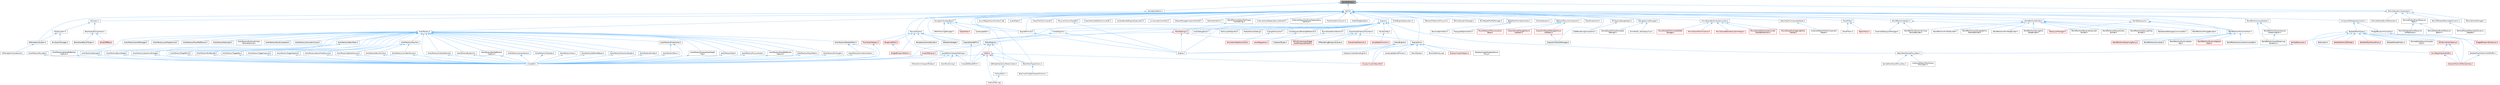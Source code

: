 digraph "WorldPSCPool.h"
{
 // INTERACTIVE_SVG=YES
 // LATEX_PDF_SIZE
  bgcolor="transparent";
  edge [fontname=Helvetica,fontsize=10,labelfontname=Helvetica,labelfontsize=10];
  node [fontname=Helvetica,fontsize=10,shape=box,height=0.2,width=0.4];
  Node1 [id="Node000001",label="WorldPSCPool.h",height=0.2,width=0.4,color="gray40", fillcolor="grey60", style="filled", fontcolor="black",tooltip=" "];
  Node1 -> Node2 [id="edge1_Node000001_Node000002",dir="back",color="steelblue1",style="solid",tooltip=" "];
  Node2 [id="Node000002",label="GameplayStatics.h",height=0.2,width=0.4,color="grey40", fillcolor="white", style="filled",URL="$d9/dc8/GameplayStatics_8h.html",tooltip=" "];
  Node2 -> Node3 [id="edge2_Node000002_Node000003",dir="back",color="steelblue1",style="solid",tooltip=" "];
  Node3 [id="Node000003",label="EngineMinimal.h",height=0.2,width=0.4,color="grey40", fillcolor="white", style="filled",URL="$d0/d2c/EngineMinimal_8h.html",tooltip=" "];
  Node3 -> Node4 [id="edge3_Node000003_Node000004",dir="back",color="steelblue1",style="solid",tooltip=" "];
  Node4 [id="Node000004",label="Engine.h",height=0.2,width=0.4,color="grey40", fillcolor="white", style="filled",URL="$d1/d34/Public_2Engine_8h.html",tooltip=" "];
  Node1 -> Node5 [id="edge4_Node000001_Node000005",dir="back",color="steelblue1",style="solid",tooltip=" "];
  Node5 [id="Node000005",label="ParticleSystemComponent.h",height=0.2,width=0.4,color="grey40", fillcolor="white", style="filled",URL="$d4/d17/ParticleSystemComponent_8h.html",tooltip=" "];
  Node5 -> Node3 [id="edge5_Node000005_Node000003",dir="back",color="steelblue1",style="solid",tooltip=" "];
  Node5 -> Node6 [id="edge6_Node000005_Node000006",dir="back",color="steelblue1",style="solid",tooltip=" "];
  Node6 [id="Node000006",label="ParticleEventManager.h",height=0.2,width=0.4,color="grey40", fillcolor="white", style="filled",URL="$dc/df9/ParticleEventManager_8h.html",tooltip=" "];
  Node5 -> Node7 [id="edge7_Node000005_Node000007",dir="back",color="steelblue1",style="solid",tooltip=" "];
  Node7 [id="Node000007",label="ParticleModuleEventGenerator.h",height=0.2,width=0.4,color="grey40", fillcolor="white", style="filled",URL="$dd/df1/ParticleModuleEventGenerator_8h.html",tooltip=" "];
  Node5 -> Node8 [id="edge8_Node000005_Node000008",dir="back",color="steelblue1",style="solid",tooltip=" "];
  Node8 [id="Node000008",label="ParticleModuleEventReceiver\lBase.h",height=0.2,width=0.4,color="grey40", fillcolor="white", style="filled",URL="$d2/d65/ParticleModuleEventReceiverBase_8h.html",tooltip=" "];
  Node8 -> Node9 [id="edge9_Node000008_Node000009",dir="back",color="steelblue1",style="solid",tooltip=" "];
  Node9 [id="Node000009",label="ParticleModuleEventReceiver\lKillParticles.h",height=0.2,width=0.4,color="grey40", fillcolor="white", style="filled",URL="$df/d67/ParticleModuleEventReceiverKillParticles_8h.html",tooltip=" "];
  Node8 -> Node10 [id="edge10_Node000008_Node000010",dir="back",color="steelblue1",style="solid",tooltip=" "];
  Node10 [id="Node000010",label="ParticleModuleEventReceiver\lSpawn.h",height=0.2,width=0.4,color="grey40", fillcolor="white", style="filled",URL="$df/da0/ParticleModuleEventReceiverSpawn_8h.html",tooltip=" "];
  Node5 -> Node11 [id="edge11_Node000005_Node000011",dir="back",color="steelblue1",style="solid",tooltip=" "];
  Node11 [id="Node000011",label="ParticleModuleParameterDynamic.h",height=0.2,width=0.4,color="grey40", fillcolor="white", style="filled",URL="$d3/d04/ParticleModuleParameterDynamic_8h.html",tooltip=" "];
  Node11 -> Node12 [id="edge12_Node000011_Node000012",dir="back",color="steelblue1",style="solid",tooltip=" "];
  Node12 [id="Node000012",label="ParticleModuleParameterDynamic\l_Seeded.h",height=0.2,width=0.4,color="grey40", fillcolor="white", style="filled",URL="$de/d89/ParticleModuleParameterDynamic__Seeded_8h.html",tooltip=" "];
  Node1 -> Node13 [id="edge13_Node000001_Node000013",dir="back",color="steelblue1",style="solid",tooltip=" "];
  Node13 [id="Node000013",label="World.h",height=0.2,width=0.4,color="grey40", fillcolor="white", style="filled",URL="$dd/d5b/World_8h.html",tooltip=" "];
  Node13 -> Node14 [id="edge14_Node000013_Node000014",dir="back",color="steelblue1",style="solid",tooltip=" "];
  Node14 [id="Node000014",label="AIPerceptionSystem.h",height=0.2,width=0.4,color="grey40", fillcolor="white", style="filled",URL="$d0/d08/AIPerceptionSystem_8h.html",tooltip=" "];
  Node14 -> Node15 [id="edge15_Node000014_Node000015",dir="back",color="steelblue1",style="solid",tooltip=" "];
  Node15 [id="Node000015",label="AIPerceptionComponent.h",height=0.2,width=0.4,color="grey40", fillcolor="white", style="filled",URL="$d6/d0a/AIPerceptionComponent_8h.html",tooltip=" "];
  Node13 -> Node16 [id="edge16_Node000013_Node000016",dir="back",color="steelblue1",style="solid",tooltip=" "];
  Node16 [id="Node000016",label="AISystem.h",height=0.2,width=0.4,color="grey40", fillcolor="white", style="filled",URL="$d0/d71/AISystem_8h.html",tooltip=" "];
  Node16 -> Node17 [id="edge17_Node000016_Node000017",dir="back",color="steelblue1",style="solid",tooltip=" "];
  Node17 [id="Node000017",label="AISubsystem.h",height=0.2,width=0.4,color="grey40", fillcolor="white", style="filled",URL="$d0/d50/AISubsystem_8h.html",tooltip=" "];
  Node17 -> Node14 [id="edge18_Node000017_Node000014",dir="back",color="steelblue1",style="solid",tooltip=" "];
  Node17 -> Node18 [id="edge19_Node000017_Node000018",dir="back",color="steelblue1",style="solid",tooltip=" "];
  Node18 [id="Node000018",label="EnvQueryManager.h",height=0.2,width=0.4,color="grey40", fillcolor="white", style="filled",URL="$d1/db4/EnvQueryManager_8h.html",tooltip=" "];
  Node16 -> Node19 [id="edge20_Node000016_Node000019",dir="back",color="steelblue1",style="solid",tooltip=" "];
  Node19 [id="Node000019",label="BlackboardComponent.h",height=0.2,width=0.4,color="grey40", fillcolor="white", style="filled",URL="$d9/d2d/BlackboardComponent_8h.html",tooltip=" "];
  Node19 -> Node20 [id="edge21_Node000019_Node000020",dir="back",color="steelblue1",style="solid",tooltip=" "];
  Node20 [id="Node000020",label="BlackboardKeyAllTypes.h",height=0.2,width=0.4,color="grey40", fillcolor="white", style="filled",URL="$d5/d34/BlackboardKeyAllTypes_8h.html",tooltip=" "];
  Node19 -> Node21 [id="edge22_Node000019_Node000021",dir="back",color="steelblue1",style="solid",tooltip=" "];
  Node21 [id="Node000021",label="ValueOrBBKey.h",height=0.2,width=0.4,color="red", fillcolor="#FFF0F0", style="filled",URL="$d4/d32/ValueOrBBKey_8h.html",tooltip=" "];
  Node13 -> Node45 [id="edge23_Node000013_Node000045",dir="back",color="steelblue1",style="solid",tooltip=" "];
  Node45 [id="Node000045",label="ActorFactory.h",height=0.2,width=0.4,color="grey40", fillcolor="white", style="filled",URL="$d7/dae/ActorFactory_8h.html",tooltip=" "];
  Node45 -> Node46 [id="edge24_Node000045_Node000046",dir="back",color="steelblue1",style="solid",tooltip=" "];
  Node46 [id="Node000046",label="ActorFactoryAmbientSound.h",height=0.2,width=0.4,color="grey40", fillcolor="white", style="filled",URL="$dc/d73/ActorFactoryAmbientSound_8h.html",tooltip=" "];
  Node46 -> Node47 [id="edge25_Node000046_Node000047",dir="back",color="steelblue1",style="solid",tooltip=" "];
  Node47 [id="Node000047",label="UnrealEd.h",height=0.2,width=0.4,color="grey40", fillcolor="white", style="filled",URL="$d2/d5f/UnrealEd_8h.html",tooltip=" "];
  Node45 -> Node48 [id="edge26_Node000045_Node000048",dir="back",color="steelblue1",style="solid",tooltip=" "];
  Node48 [id="Node000048",label="ActorFactoryBlueprint.h",height=0.2,width=0.4,color="grey40", fillcolor="white", style="filled",URL="$d8/df5/ActorFactoryBlueprint_8h.html",tooltip=" "];
  Node48 -> Node47 [id="edge27_Node000048_Node000047",dir="back",color="steelblue1",style="solid",tooltip=" "];
  Node45 -> Node49 [id="edge28_Node000045_Node000049",dir="back",color="steelblue1",style="solid",tooltip=" "];
  Node49 [id="Node000049",label="ActorFactoryBoxReflection\lCapture.h",height=0.2,width=0.4,color="grey40", fillcolor="white", style="filled",URL="$dd/d97/ActorFactoryBoxReflectionCapture_8h.html",tooltip=" "];
  Node49 -> Node47 [id="edge29_Node000049_Node000047",dir="back",color="steelblue1",style="solid",tooltip=" "];
  Node45 -> Node50 [id="edge30_Node000045_Node000050",dir="back",color="steelblue1",style="solid",tooltip=" "];
  Node50 [id="Node000050",label="ActorFactoryCacheManager.h",height=0.2,width=0.4,color="grey40", fillcolor="white", style="filled",URL="$da/d58/ActorFactoryCacheManager_8h.html",tooltip=" "];
  Node45 -> Node51 [id="edge31_Node000045_Node000051",dir="back",color="steelblue1",style="solid",tooltip=" "];
  Node51 [id="Node000051",label="ActorFactoryCameraActor.h",height=0.2,width=0.4,color="grey40", fillcolor="white", style="filled",URL="$df/db7/ActorFactoryCameraActor_8h.html",tooltip=" "];
  Node51 -> Node47 [id="edge32_Node000051_Node000047",dir="back",color="steelblue1",style="solid",tooltip=" "];
  Node45 -> Node52 [id="edge33_Node000045_Node000052",dir="back",color="steelblue1",style="solid",tooltip=" "];
  Node52 [id="Node000052",label="ActorFactoryCharacter.h",height=0.2,width=0.4,color="grey40", fillcolor="white", style="filled",URL="$d9/db9/ActorFactoryCharacter_8h.html",tooltip=" "];
  Node52 -> Node47 [id="edge34_Node000052_Node000047",dir="back",color="steelblue1",style="solid",tooltip=" "];
  Node45 -> Node53 [id="edge35_Node000045_Node000053",dir="back",color="steelblue1",style="solid",tooltip=" "];
  Node53 [id="Node000053",label="ActorFactoryClass.h",height=0.2,width=0.4,color="grey40", fillcolor="white", style="filled",URL="$d8/df5/ActorFactoryClass_8h.html",tooltip=" "];
  Node53 -> Node47 [id="edge36_Node000053_Node000047",dir="back",color="steelblue1",style="solid",tooltip=" "];
  Node45 -> Node54 [id="edge37_Node000045_Node000054",dir="back",color="steelblue1",style="solid",tooltip=" "];
  Node54 [id="Node000054",label="ActorFactoryDeferredDecal.h",height=0.2,width=0.4,color="grey40", fillcolor="white", style="filled",URL="$d3/db3/ActorFactoryDeferredDecal_8h.html",tooltip=" "];
  Node54 -> Node47 [id="edge38_Node000054_Node000047",dir="back",color="steelblue1",style="solid",tooltip=" "];
  Node45 -> Node55 [id="edge39_Node000045_Node000055",dir="back",color="steelblue1",style="solid",tooltip=" "];
  Node55 [id="Node000055",label="ActorFactoryDirectionalLight.h",height=0.2,width=0.4,color="grey40", fillcolor="white", style="filled",URL="$d3/d54/ActorFactoryDirectionalLight_8h.html",tooltip=" "];
  Node55 -> Node47 [id="edge40_Node000055_Node000047",dir="back",color="steelblue1",style="solid",tooltip=" "];
  Node45 -> Node56 [id="edge41_Node000045_Node000056",dir="back",color="steelblue1",style="solid",tooltip=" "];
  Node56 [id="Node000056",label="ActorFactoryEmitter.h",height=0.2,width=0.4,color="grey40", fillcolor="white", style="filled",URL="$df/d95/ActorFactoryEmitter_8h.html",tooltip=" "];
  Node56 -> Node47 [id="edge42_Node000056_Node000047",dir="back",color="steelblue1",style="solid",tooltip=" "];
  Node45 -> Node57 [id="edge43_Node000045_Node000057",dir="back",color="steelblue1",style="solid",tooltip=" "];
  Node57 [id="Node000057",label="ActorFactoryEmptyActor.h",height=0.2,width=0.4,color="grey40", fillcolor="white", style="filled",URL="$df/d92/ActorFactoryEmptyActor_8h.html",tooltip=" "];
  Node57 -> Node58 [id="edge44_Node000057_Node000058",dir="back",color="steelblue1",style="solid",tooltip=" "];
  Node58 [id="Node000058",label="ActorFactoryPawn.h",height=0.2,width=0.4,color="grey40", fillcolor="white", style="filled",URL="$d5/d05/ActorFactoryPawn_8h.html",tooltip=" "];
  Node58 -> Node47 [id="edge45_Node000058_Node000047",dir="back",color="steelblue1",style="solid",tooltip=" "];
  Node57 -> Node47 [id="edge46_Node000057_Node000047",dir="back",color="steelblue1",style="solid",tooltip=" "];
  Node45 -> Node59 [id="edge47_Node000045_Node000059",dir="back",color="steelblue1",style="solid",tooltip=" "];
  Node59 [id="Node000059",label="ActorFactoryExponentialHeight\lFog.h",height=0.2,width=0.4,color="grey40", fillcolor="white", style="filled",URL="$de/d15/ActorFactoryExponentialHeightFog_8h.html",tooltip=" "];
  Node59 -> Node47 [id="edge48_Node000059_Node000047",dir="back",color="steelblue1",style="solid",tooltip=" "];
  Node45 -> Node60 [id="edge49_Node000045_Node000060",dir="back",color="steelblue1",style="solid",tooltip=" "];
  Node60 [id="Node000060",label="ActorFactoryLocalFogVolume.h",height=0.2,width=0.4,color="grey40", fillcolor="white", style="filled",URL="$dc/db2/ActorFactoryLocalFogVolume_8h.html",tooltip=" "];
  Node45 -> Node61 [id="edge50_Node000045_Node000061",dir="back",color="steelblue1",style="solid",tooltip=" "];
  Node61 [id="Node000061",label="ActorFactoryNote.h",height=0.2,width=0.4,color="grey40", fillcolor="white", style="filled",URL="$da/d8c/ActorFactoryNote_8h.html",tooltip=" "];
  Node61 -> Node47 [id="edge51_Node000061_Node000047",dir="back",color="steelblue1",style="solid",tooltip=" "];
  Node45 -> Node62 [id="edge52_Node000045_Node000062",dir="back",color="steelblue1",style="solid",tooltip=" "];
  Node62 [id="Node000062",label="ActorFactoryPhysicsAsset.h",height=0.2,width=0.4,color="grey40", fillcolor="white", style="filled",URL="$d0/d58/ActorFactoryPhysicsAsset_8h.html",tooltip=" "];
  Node62 -> Node47 [id="edge53_Node000062_Node000047",dir="back",color="steelblue1",style="solid",tooltip=" "];
  Node45 -> Node63 [id="edge54_Node000045_Node000063",dir="back",color="steelblue1",style="solid",tooltip=" "];
  Node63 [id="Node000063",label="ActorFactoryPlanarReflection.h",height=0.2,width=0.4,color="grey40", fillcolor="white", style="filled",URL="$d0/d1d/ActorFactoryPlanarReflection_8h.html",tooltip=" "];
  Node45 -> Node64 [id="edge55_Node000045_Node000064",dir="back",color="steelblue1",style="solid",tooltip=" "];
  Node64 [id="Node000064",label="ActorFactoryPlaneReflection\lCapture.h",height=0.2,width=0.4,color="grey40", fillcolor="white", style="filled",URL="$d8/dfd/ActorFactoryPlaneReflectionCapture_8h.html",tooltip=" "];
  Node64 -> Node47 [id="edge56_Node000064_Node000047",dir="back",color="steelblue1",style="solid",tooltip=" "];
  Node45 -> Node65 [id="edge57_Node000045_Node000065",dir="back",color="steelblue1",style="solid",tooltip=" "];
  Node65 [id="Node000065",label="ActorFactoryPlayerStart.h",height=0.2,width=0.4,color="grey40", fillcolor="white", style="filled",URL="$d8/d7e/ActorFactoryPlayerStart_8h.html",tooltip=" "];
  Node65 -> Node47 [id="edge58_Node000065_Node000047",dir="back",color="steelblue1",style="solid",tooltip=" "];
  Node45 -> Node66 [id="edge59_Node000045_Node000066",dir="back",color="steelblue1",style="solid",tooltip=" "];
  Node66 [id="Node000066",label="ActorFactoryPointLight.h",height=0.2,width=0.4,color="grey40", fillcolor="white", style="filled",URL="$d5/d37/ActorFactoryPointLight_8h.html",tooltip=" "];
  Node66 -> Node47 [id="edge60_Node000066_Node000047",dir="back",color="steelblue1",style="solid",tooltip=" "];
  Node45 -> Node67 [id="edge61_Node000045_Node000067",dir="back",color="steelblue1",style="solid",tooltip=" "];
  Node67 [id="Node000067",label="ActorFactoryRectLight.h",height=0.2,width=0.4,color="grey40", fillcolor="white", style="filled",URL="$d1/d97/ActorFactoryRectLight_8h.html",tooltip=" "];
  Node45 -> Node68 [id="edge62_Node000045_Node000068",dir="back",color="steelblue1",style="solid",tooltip=" "];
  Node68 [id="Node000068",label="ActorFactoryRuntimeVirtual\lTextureVolume.h",height=0.2,width=0.4,color="grey40", fillcolor="white", style="filled",URL="$d6/dd7/ActorFactoryRuntimeVirtualTextureVolume_8h.html",tooltip=" "];
  Node45 -> Node69 [id="edge63_Node000045_Node000069",dir="back",color="steelblue1",style="solid",tooltip=" "];
  Node69 [id="Node000069",label="ActorFactorySkeletalMesh.h",height=0.2,width=0.4,color="grey40", fillcolor="white", style="filled",URL="$d7/dbb/ActorFactorySkeletalMesh_8h.html",tooltip=" "];
  Node69 -> Node70 [id="edge64_Node000069_Node000070",dir="back",color="steelblue1",style="solid",tooltip=" "];
  Node70 [id="Node000070",label="ActorFactoryAnimationAsset.h",height=0.2,width=0.4,color="grey40", fillcolor="white", style="filled",URL="$db/d5e/ActorFactoryAnimationAsset_8h.html",tooltip=" "];
  Node70 -> Node47 [id="edge65_Node000070_Node000047",dir="back",color="steelblue1",style="solid",tooltip=" "];
  Node69 -> Node47 [id="edge66_Node000069_Node000047",dir="back",color="steelblue1",style="solid",tooltip=" "];
  Node45 -> Node71 [id="edge67_Node000045_Node000071",dir="back",color="steelblue1",style="solid",tooltip=" "];
  Node71 [id="Node000071",label="ActorFactorySkyAtmosphere.h",height=0.2,width=0.4,color="grey40", fillcolor="white", style="filled",URL="$d2/d7c/ActorFactorySkyAtmosphere_8h.html",tooltip=" "];
  Node45 -> Node72 [id="edge68_Node000045_Node000072",dir="back",color="steelblue1",style="solid",tooltip=" "];
  Node72 [id="Node000072",label="ActorFactorySkyLight.h",height=0.2,width=0.4,color="grey40", fillcolor="white", style="filled",URL="$d2/d21/ActorFactorySkyLight_8h.html",tooltip=" "];
  Node72 -> Node47 [id="edge69_Node000072_Node000047",dir="back",color="steelblue1",style="solid",tooltip=" "];
  Node45 -> Node73 [id="edge70_Node000045_Node000073",dir="back",color="steelblue1",style="solid",tooltip=" "];
  Node73 [id="Node000073",label="ActorFactorySphereReflection\lCapture.h",height=0.2,width=0.4,color="grey40", fillcolor="white", style="filled",URL="$de/db8/ActorFactorySphereReflectionCapture_8h.html",tooltip=" "];
  Node73 -> Node47 [id="edge71_Node000073_Node000047",dir="back",color="steelblue1",style="solid",tooltip=" "];
  Node45 -> Node74 [id="edge72_Node000045_Node000074",dir="back",color="steelblue1",style="solid",tooltip=" "];
  Node74 [id="Node000074",label="ActorFactorySpotLight.h",height=0.2,width=0.4,color="grey40", fillcolor="white", style="filled",URL="$d6/d7f/ActorFactorySpotLight_8h.html",tooltip=" "];
  Node74 -> Node47 [id="edge73_Node000074_Node000047",dir="back",color="steelblue1",style="solid",tooltip=" "];
  Node45 -> Node75 [id="edge74_Node000045_Node000075",dir="back",color="steelblue1",style="solid",tooltip=" "];
  Node75 [id="Node000075",label="ActorFactoryStaticMesh.h",height=0.2,width=0.4,color="grey40", fillcolor="white", style="filled",URL="$d2/dd1/ActorFactoryStaticMesh_8h.html",tooltip=" "];
  Node75 -> Node76 [id="edge75_Node000075_Node000076",dir="back",color="steelblue1",style="solid",tooltip=" "];
  Node76 [id="Node000076",label="ActorFactoryBasicShape.h",height=0.2,width=0.4,color="grey40", fillcolor="white", style="filled",URL="$d4/d0b/ActorFactoryBasicShape_8h.html",tooltip=" "];
  Node76 -> Node47 [id="edge76_Node000076_Node000047",dir="back",color="steelblue1",style="solid",tooltip=" "];
  Node75 -> Node77 [id="edge77_Node000075_Node000077",dir="back",color="steelblue1",style="solid",tooltip=" "];
  Node77 [id="Node000077",label="ActorFactoryInteractiveFoliage.h",height=0.2,width=0.4,color="grey40", fillcolor="white", style="filled",URL="$db/df4/ActorFactoryInteractiveFoliage_8h.html",tooltip=" "];
  Node77 -> Node47 [id="edge78_Node000077_Node000047",dir="back",color="steelblue1",style="solid",tooltip=" "];
  Node75 -> Node47 [id="edge79_Node000075_Node000047",dir="back",color="steelblue1",style="solid",tooltip=" "];
  Node45 -> Node78 [id="edge80_Node000045_Node000078",dir="back",color="steelblue1",style="solid",tooltip=" "];
  Node78 [id="Node000078",label="ActorFactoryTargetPoint.h",height=0.2,width=0.4,color="grey40", fillcolor="white", style="filled",URL="$db/d69/ActorFactoryTargetPoint_8h.html",tooltip=" "];
  Node78 -> Node47 [id="edge81_Node000078_Node000047",dir="back",color="steelblue1",style="solid",tooltip=" "];
  Node45 -> Node79 [id="edge82_Node000045_Node000079",dir="back",color="steelblue1",style="solid",tooltip=" "];
  Node79 [id="Node000079",label="ActorFactoryTextRender.h",height=0.2,width=0.4,color="grey40", fillcolor="white", style="filled",URL="$d8/d4c/ActorFactoryTextRender_8h.html",tooltip=" "];
  Node79 -> Node47 [id="edge83_Node000079_Node000047",dir="back",color="steelblue1",style="solid",tooltip=" "];
  Node45 -> Node80 [id="edge84_Node000045_Node000080",dir="back",color="steelblue1",style="solid",tooltip=" "];
  Node80 [id="Node000080",label="ActorFactoryTriggerBox.h",height=0.2,width=0.4,color="grey40", fillcolor="white", style="filled",URL="$d9/dbe/ActorFactoryTriggerBox_8h.html",tooltip=" "];
  Node80 -> Node47 [id="edge85_Node000080_Node000047",dir="back",color="steelblue1",style="solid",tooltip=" "];
  Node45 -> Node81 [id="edge86_Node000045_Node000081",dir="back",color="steelblue1",style="solid",tooltip=" "];
  Node81 [id="Node000081",label="ActorFactoryTriggerCapsule.h",height=0.2,width=0.4,color="grey40", fillcolor="white", style="filled",URL="$dd/d0f/ActorFactoryTriggerCapsule_8h.html",tooltip=" "];
  Node81 -> Node47 [id="edge87_Node000081_Node000047",dir="back",color="steelblue1",style="solid",tooltip=" "];
  Node45 -> Node82 [id="edge88_Node000045_Node000082",dir="back",color="steelblue1",style="solid",tooltip=" "];
  Node82 [id="Node000082",label="ActorFactoryTriggerSphere.h",height=0.2,width=0.4,color="grey40", fillcolor="white", style="filled",URL="$d9/dbe/ActorFactoryTriggerSphere_8h.html",tooltip=" "];
  Node82 -> Node47 [id="edge89_Node000082_Node000047",dir="back",color="steelblue1",style="solid",tooltip=" "];
  Node45 -> Node83 [id="edge90_Node000045_Node000083",dir="back",color="steelblue1",style="solid",tooltip=" "];
  Node83 [id="Node000083",label="ActorFactoryVectorFieldVolume.h",height=0.2,width=0.4,color="grey40", fillcolor="white", style="filled",URL="$d9/d89/ActorFactoryVectorFieldVolume_8h.html",tooltip=" "];
  Node83 -> Node47 [id="edge91_Node000083_Node000047",dir="back",color="steelblue1",style="solid",tooltip=" "];
  Node45 -> Node84 [id="edge92_Node000045_Node000084",dir="back",color="steelblue1",style="solid",tooltip=" "];
  Node84 [id="Node000084",label="ActorFactoryVolume.h",height=0.2,width=0.4,color="grey40", fillcolor="white", style="filled",URL="$df/d08/ActorFactoryVolume_8h.html",tooltip=" "];
  Node84 -> Node85 [id="edge93_Node000084_Node000085",dir="back",color="steelblue1",style="solid",tooltip=" "];
  Node85 [id="Node000085",label="ActorFactoryBoxVolume.h",height=0.2,width=0.4,color="grey40", fillcolor="white", style="filled",URL="$d3/db0/ActorFactoryBoxVolume_8h.html",tooltip=" "];
  Node85 -> Node47 [id="edge94_Node000085_Node000047",dir="back",color="steelblue1",style="solid",tooltip=" "];
  Node84 -> Node86 [id="edge95_Node000084_Node000086",dir="back",color="steelblue1",style="solid",tooltip=" "];
  Node86 [id="Node000086",label="ActorFactoryCylinderVolume.h",height=0.2,width=0.4,color="grey40", fillcolor="white", style="filled",URL="$d9/da5/ActorFactoryCylinderVolume_8h.html",tooltip=" "];
  Node86 -> Node47 [id="edge96_Node000086_Node000047",dir="back",color="steelblue1",style="solid",tooltip=" "];
  Node84 -> Node87 [id="edge97_Node000084_Node000087",dir="back",color="steelblue1",style="solid",tooltip=" "];
  Node87 [id="Node000087",label="ActorFactorySphereVolume.h",height=0.2,width=0.4,color="grey40", fillcolor="white", style="filled",URL="$d3/d12/ActorFactorySphereVolume_8h.html",tooltip=" "];
  Node87 -> Node47 [id="edge98_Node000087_Node000047",dir="back",color="steelblue1",style="solid",tooltip=" "];
  Node45 -> Node88 [id="edge99_Node000045_Node000088",dir="back",color="steelblue1",style="solid",tooltip=" "];
  Node88 [id="Node000088",label="ActorFactoryVolumetricCloud.h",height=0.2,width=0.4,color="grey40", fillcolor="white", style="filled",URL="$d5/da1/ActorFactoryVolumetricCloud_8h.html",tooltip=" "];
  Node45 -> Node47 [id="edge100_Node000045_Node000047",dir="back",color="steelblue1",style="solid",tooltip=" "];
  Node13 -> Node89 [id="edge101_Node000013_Node000089",dir="back",color="steelblue1",style="solid",tooltip=" "];
  Node89 [id="Node000089",label="AsyncRegisterLevelContext.cpp",height=0.2,width=0.4,color="grey40", fillcolor="white", style="filled",URL="$da/df8/AsyncRegisterLevelContext_8cpp.html",tooltip=" "];
  Node13 -> Node90 [id="edge102_Node000013_Node000090",dir="back",color="steelblue1",style="solid",tooltip=" "];
  Node90 [id="Node000090",label="AudioMeter.h",height=0.2,width=0.4,color="grey40", fillcolor="white", style="filled",URL="$de/db0/AudioMeter_8h.html",tooltip=" "];
  Node13 -> Node91 [id="edge103_Node000013_Node000091",dir="back",color="steelblue1",style="solid",tooltip=" "];
  Node91 [id="Node000091",label="BaseMeshFromSplinesTool.h",height=0.2,width=0.4,color="grey40", fillcolor="white", style="filled",URL="$da/d31/BaseMeshFromSplinesTool_8h.html",tooltip=" "];
  Node91 -> Node92 [id="edge104_Node000091_Node000092",dir="back",color="steelblue1",style="solid",tooltip=" "];
  Node92 [id="Node000092",label="RevolveSplineTool.h",height=0.2,width=0.4,color="grey40", fillcolor="white", style="filled",URL="$d3/d36/RevolveSplineTool_8h.html",tooltip=" "];
  Node91 -> Node93 [id="edge105_Node000091_Node000093",dir="back",color="steelblue1",style="solid",tooltip=" "];
  Node93 [id="Node000093",label="TriangulateSplinesTool.h",height=0.2,width=0.4,color="grey40", fillcolor="white", style="filled",URL="$d9/de6/TriangulateSplinesTool_8h.html",tooltip=" "];
  Node13 -> Node94 [id="edge106_Node000013_Node000094",dir="back",color="steelblue1",style="solid",tooltip=" "];
  Node94 [id="Node000094",label="BookMarkTypeActions.h",height=0.2,width=0.4,color="grey40", fillcolor="white", style="filled",URL="$d0/d2f/BookMarkTypeActions_8h.html",tooltip=" "];
  Node94 -> Node95 [id="edge107_Node000094_Node000095",dir="back",color="steelblue1",style="solid",tooltip=" "];
  Node95 [id="Node000095",label="BookmarkSingleViewportActions.h",height=0.2,width=0.4,color="grey40", fillcolor="white", style="filled",URL="$d3/dd5/BookmarkSingleViewportActions_8h.html",tooltip=" "];
  Node13 -> Node96 [id="edge108_Node000013_Node000096",dir="back",color="steelblue1",style="solid",tooltip=" "];
  Node96 [id="Node000096",label="ChaosFleshCommands.h",height=0.2,width=0.4,color="grey40", fillcolor="white", style="filled",URL="$d9/db1/ChaosFleshCommands_8h.html",tooltip=" "];
  Node13 -> Node97 [id="edge109_Node000013_Node000097",dir="back",color="steelblue1",style="solid",tooltip=" "];
  Node97 [id="Node000097",label="ChaosSimModuleManager.h",height=0.2,width=0.4,color="grey40", fillcolor="white", style="filled",URL="$d7/dd1/ChaosSimModuleManager_8h.html",tooltip=" "];
  Node13 -> Node98 [id="edge110_Node000013_Node000098",dir="back",color="steelblue1",style="solid",tooltip=" "];
  Node98 [id="Node000098",label="ChaosVehiclesEditorCommands.h",height=0.2,width=0.4,color="grey40", fillcolor="white", style="filled",URL="$de/dbf/ChaosVehiclesEditorCommands_8h.html",tooltip=" "];
  Node13 -> Node99 [id="edge111_Node000013_Node000099",dir="back",color="steelblue1",style="solid",tooltip=" "];
  Node99 [id="Node000099",label="ComponentReregisterContext.h",height=0.2,width=0.4,color="grey40", fillcolor="white", style="filled",URL="$de/d6e/ComponentReregisterContext_8h.html",tooltip=" "];
  Node99 -> Node100 [id="edge112_Node000099_Node000100",dir="back",color="steelblue1",style="solid",tooltip=" "];
  Node100 [id="Node000100",label="SkeletalMeshTypes.h",height=0.2,width=0.4,color="grey40", fillcolor="white", style="filled",URL="$d5/d0c/SkeletalMeshTypes_8h.html",tooltip=" "];
  Node100 -> Node101 [id="edge113_Node000100_Node000101",dir="back",color="steelblue1",style="solid",tooltip=" "];
  Node101 [id="Node000101",label="GPUSkinVertexFactory.h",height=0.2,width=0.4,color="red", fillcolor="#FFF0F0", style="filled",URL="$db/dcc/GPUSkinVertexFactory_8h.html",tooltip=" "];
  Node101 -> Node104 [id="edge114_Node000101_Node000104",dir="back",color="steelblue1",style="solid",tooltip=" "];
  Node104 [id="Node000104",label="SkeletalMeshLODRenderData.h",height=0.2,width=0.4,color="red", fillcolor="#FFF0F0", style="filled",URL="$d0/d5a/SkeletalMeshLODRenderData_8h.html",tooltip=" "];
  Node101 -> Node115 [id="edge115_Node000101_Node000115",dir="back",color="steelblue1",style="solid",tooltip=" "];
  Node115 [id="Node000115",label="SkinWeightVertexBuffer.h",height=0.2,width=0.4,color="red", fillcolor="#FFF0F0", style="filled",URL="$d3/d86/SkinWeightVertexBuffer_8h.html",tooltip=" "];
  Node115 -> Node104 [id="edge116_Node000115_Node000104",dir="back",color="steelblue1",style="solid",tooltip=" "];
  Node100 -> Node123 [id="edge117_Node000100_Node000123",dir="back",color="steelblue1",style="solid",tooltip=" "];
  Node123 [id="Node000123",label="NaniteResources.h",height=0.2,width=0.4,color="red", fillcolor="#FFF0F0", style="filled",URL="$d7/d8b/NaniteResources_8h.html",tooltip=" "];
  Node123 -> Node130 [id="edge118_Node000123_Node000130",dir="back",color="steelblue1",style="solid",tooltip=" "];
  Node130 [id="Node000130",label="StaticMeshSceneProxyDesc.h",height=0.2,width=0.4,color="grey40", fillcolor="white", style="filled",URL="$d0/d31/StaticMeshSceneProxyDesc_8h.html",tooltip=" "];
  Node130 -> Node131 [id="edge119_Node000130_Node000131",dir="back",color="steelblue1",style="solid",tooltip=" "];
  Node131 [id="Node000131",label="InstancedStaticMeshScene\lProxyDesc.h",height=0.2,width=0.4,color="grey40", fillcolor="white", style="filled",URL="$db/dcf/InstancedStaticMeshSceneProxyDesc_8h.html",tooltip=" "];
  Node130 -> Node132 [id="edge120_Node000130_Node000132",dir="back",color="steelblue1",style="solid",tooltip=" "];
  Node132 [id="Node000132",label="SplineMeshSceneProxyDesc.h",height=0.2,width=0.4,color="grey40", fillcolor="white", style="filled",URL="$db/d1b/SplineMeshSceneProxyDesc_8h.html",tooltip=" "];
  Node100 -> Node133 [id="edge121_Node000100_Node000133",dir="back",color="steelblue1",style="solid",tooltip=" "];
  Node133 [id="Node000133",label="SkelImport.h",height=0.2,width=0.4,color="grey40", fillcolor="white", style="filled",URL="$d2/d8b/SkelImport_8h.html",tooltip=" "];
  Node100 -> Node119 [id="edge122_Node000100_Node000119",dir="back",color="steelblue1",style="solid",tooltip=" "];
  Node119 [id="Node000119",label="SkeletalMeshLODModel.h",height=0.2,width=0.4,color="red", fillcolor="#FFF0F0", style="filled",URL="$d2/d34/SkeletalMeshLODModel_8h.html",tooltip=" "];
  Node100 -> Node104 [id="edge123_Node000100_Node000104",dir="back",color="steelblue1",style="solid",tooltip=" "];
  Node100 -> Node134 [id="edge124_Node000100_Node000134",dir="back",color="steelblue1",style="solid",tooltip=" "];
  Node134 [id="Node000134",label="SkeletalMeshSceneProxy.h",height=0.2,width=0.4,color="red", fillcolor="#FFF0F0", style="filled",URL="$de/de8/SkeletalMeshSceneProxy_8h.html",tooltip=" "];
  Node100 -> Node138 [id="edge125_Node000100_Node000138",dir="back",color="steelblue1",style="solid",tooltip=" "];
  Node138 [id="Node000138",label="SkeletalMeshVertexClothBuffer.h",height=0.2,width=0.4,color="grey40", fillcolor="white", style="filled",URL="$d4/d64/SkeletalMeshVertexClothBuffer_8h.html",tooltip=" "];
  Node138 -> Node104 [id="edge126_Node000138_Node000104",dir="back",color="steelblue1",style="solid",tooltip=" "];
  Node100 -> Node139 [id="edge127_Node000100_Node000139",dir="back",color="steelblue1",style="solid",tooltip=" "];
  Node139 [id="Node000139",label="SkeletalRenderPublic.h",height=0.2,width=0.4,color="grey40", fillcolor="white", style="filled",URL="$d5/d40/SkeletalRenderPublic_8h.html",tooltip=" "];
  Node100 -> Node115 [id="edge128_Node000100_Node000115",dir="back",color="steelblue1",style="solid",tooltip=" "];
  Node100 -> Node140 [id="edge129_Node000100_Node000140",dir="back",color="steelblue1",style="solid",tooltip=" "];
  Node140 [id="Node000140",label="SkinnedAssetAsyncCompile\lUtils.h",height=0.2,width=0.4,color="grey40", fillcolor="white", style="filled",URL="$d0/dc7/SkinnedAssetAsyncCompileUtils_8h.html",tooltip=" "];
  Node99 -> Node141 [id="edge130_Node000099_Node000141",dir="back",color="steelblue1",style="solid",tooltip=" "];
  Node141 [id="Node000141",label="WidgetBlueprintCompiler.h",height=0.2,width=0.4,color="grey40", fillcolor="white", style="filled",URL="$d9/d6b/WidgetBlueprintCompiler_8h.html",tooltip=" "];
  Node141 -> Node142 [id="edge131_Node000141_Node000142",dir="back",color="steelblue1",style="solid",tooltip=" "];
  Node142 [id="Node000142",label="WidgetBlueprintExtension.h",height=0.2,width=0.4,color="red", fillcolor="#FFF0F0", style="filled",URL="$d3/de6/WidgetBlueprintExtension_8h.html",tooltip=" "];
  Node13 -> Node144 [id="edge132_Node000013_Node000144",dir="back",color="steelblue1",style="solid",tooltip=" "];
  Node144 [id="Node000144",label="ContentBundleEngineSubsystem.h",height=0.2,width=0.4,color="grey40", fillcolor="white", style="filled",URL="$d5/d9b/ContentBundleEngineSubsystem_8h.html",tooltip=" "];
  Node13 -> Node145 [id="edge133_Node000013_Node000145",dir="back",color="steelblue1",style="solid",tooltip=" "];
  Node145 [id="Node000145",label="CurveLinearColorAtlas.h",height=0.2,width=0.4,color="grey40", fillcolor="white", style="filled",URL="$dd/d63/CurveLinearColorAtlas_8h.html",tooltip=" "];
  Node13 -> Node146 [id="edge134_Node000013_Node000146",dir="back",color="steelblue1",style="solid",tooltip=" "];
  Node146 [id="Node000146",label="DefaultManagerInstanceTracker.h",height=0.2,width=0.4,color="grey40", fillcolor="white", style="filled",URL="$d4/d29/DefaultManagerInstanceTracker_8h.html",tooltip=" "];
  Node13 -> Node147 [id="edge135_Node000013_Node000147",dir="back",color="steelblue1",style="solid",tooltip=" "];
  Node147 [id="Node000147",label="EdModeInteractiveToolsContext.h",height=0.2,width=0.4,color="grey40", fillcolor="white", style="filled",URL="$d7/da4/EdModeInteractiveToolsContext_8h.html",tooltip=" "];
  Node147 -> Node148 [id="edge136_Node000147_Node000148",dir="back",color="steelblue1",style="solid",tooltip=" "];
  Node148 [id="Node000148",label="FractureTool.h",height=0.2,width=0.4,color="grey40", fillcolor="white", style="filled",URL="$d4/d30/FractureTool_8h.html",tooltip=" "];
  Node148 -> Node149 [id="edge137_Node000148_Node000149",dir="back",color="steelblue1",style="solid",tooltip=" "];
  Node149 [id="Node000149",label="FractureTool.cpp",height=0.2,width=0.4,color="grey40", fillcolor="white", style="filled",URL="$dc/d9a/FractureTool_8cpp.html",tooltip=" "];
  Node13 -> Node150 [id="edge138_Node000013_Node000150",dir="back",color="steelblue1",style="solid",tooltip=" "];
  Node150 [id="Node000150",label="EditorWorldUtils.h",height=0.2,width=0.4,color="grey40", fillcolor="white", style="filled",URL="$dc/d0a/EditorWorldUtils_8h.html",tooltip=" "];
  Node13 -> Node151 [id="edge139_Node000013_Node000151",dir="back",color="steelblue1",style="solid",tooltip=" "];
  Node151 [id="Node000151",label="Engine.h",height=0.2,width=0.4,color="grey40", fillcolor="white", style="filled",URL="$d0/de7/Classes_2Engine_2Engine_8h.html",tooltip=" "];
  Node151 -> Node152 [id="edge140_Node000151_Node000152",dir="back",color="steelblue1",style="solid",tooltip=" "];
  Node152 [id="Node000152",label="AudioDebugDraw.h",height=0.2,width=0.4,color="grey40", fillcolor="white", style="filled",URL="$df/d56/AudioDebugDraw_8h.html",tooltip=" "];
  Node151 -> Node153 [id="edge141_Node000151_Node000153",dir="back",color="steelblue1",style="solid",tooltip=" "];
  Node153 [id="Node000153",label="ChangeTransactor.h",height=0.2,width=0.4,color="grey40", fillcolor="white", style="filled",URL="$d6/da1/ChangeTransactor_8h.html",tooltip=" "];
  Node153 -> Node154 [id="edge142_Node000153_Node000154",dir="back",color="steelblue1",style="solid",tooltip=" "];
  Node154 [id="Node000154",label="IAnimationDataController.h",height=0.2,width=0.4,color="red", fillcolor="#FFF0F0", style="filled",URL="$df/d22/IAnimationDataController_8h.html",tooltip=" "];
  Node151 -> Node320 [id="edge143_Node000151_Node000320",dir="back",color="steelblue1",style="solid",tooltip=" "];
  Node320 [id="Node000320",label="EditorEngine.h",height=0.2,width=0.4,color="grey40", fillcolor="white", style="filled",URL="$da/d0c/EditorEngine_8h.html",tooltip=" "];
  Node320 -> Node94 [id="edge144_Node000320_Node000094",dir="back",color="steelblue1",style="solid",tooltip=" "];
  Node320 -> Node321 [id="edge145_Node000320_Node000321",dir="back",color="steelblue1",style="solid",tooltip=" "];
  Node321 [id="Node000321",label="Editor.h",height=0.2,width=0.4,color="red", fillcolor="#FFF0F0", style="filled",URL="$de/d6e/Editor_8h.html",tooltip=" "];
  Node321 -> Node94 [id="edge146_Node000321_Node000094",dir="back",color="steelblue1",style="solid",tooltip=" "];
  Node321 -> Node324 [id="edge147_Node000321_Node000324",dir="back",color="steelblue1",style="solid",tooltip=" "];
  Node324 [id="Node000324",label="DisplayClusterObjectRef.h",height=0.2,width=0.4,color="red", fillcolor="#FFF0F0", style="filled",URL="$d9/d87/DisplayClusterObjectRef_8h.html",tooltip=" "];
  Node321 -> Node147 [id="edge148_Node000321_Node000147",dir="back",color="steelblue1",style="solid",tooltip=" "];
  Node321 -> Node149 [id="edge149_Node000321_Node000149",dir="back",color="steelblue1",style="solid",tooltip=" "];
  Node321 -> Node47 [id="edge150_Node000321_Node000047",dir="back",color="steelblue1",style="solid",tooltip=" "];
  Node321 -> Node164 [id="edge151_Node000321_Node000164",dir="back",color="steelblue1",style="solid",tooltip=" "];
  Node164 [id="Node000164",label="UnrealEdSharedPCH.h",height=0.2,width=0.4,color="grey40", fillcolor="white", style="filled",URL="$d1/de6/UnrealEdSharedPCH_8h.html",tooltip=" "];
  Node320 -> Node47 [id="edge152_Node000320_Node000047",dir="back",color="steelblue1",style="solid",tooltip=" "];
  Node320 -> Node455 [id="edge153_Node000320_Node000455",dir="back",color="steelblue1",style="solid",tooltip=" "];
  Node455 [id="Node000455",label="UnrealEdEngine.h",height=0.2,width=0.4,color="red", fillcolor="#FFF0F0", style="filled",URL="$d2/d51/UnrealEdEngine_8h.html",tooltip=" "];
  Node455 -> Node47 [id="edge154_Node000455_Node000047",dir="back",color="steelblue1",style="solid",tooltip=" "];
  Node320 -> Node164 [id="edge155_Node000320_Node000164",dir="back",color="steelblue1",style="solid",tooltip=" "];
  Node151 -> Node4 [id="edge156_Node000151_Node000004",dir="back",color="steelblue1",style="solid",tooltip=" "];
  Node151 -> Node163 [id="edge157_Node000151_Node000163",dir="back",color="steelblue1",style="solid",tooltip=" "];
  Node163 [id="Node000163",label="EngineSharedPCH.h",height=0.2,width=0.4,color="grey40", fillcolor="white", style="filled",URL="$dc/dbb/EngineSharedPCH_8h.html",tooltip=" "];
  Node163 -> Node164 [id="edge158_Node000163_Node000164",dir="back",color="steelblue1",style="solid",tooltip=" "];
  Node151 -> Node457 [id="edge159_Node000151_Node000457",dir="back",color="steelblue1",style="solid",tooltip=" "];
  Node457 [id="Node000457",label="GameEngine.h",height=0.2,width=0.4,color="grey40", fillcolor="white", style="filled",URL="$d7/d1f/GameEngine_8h.html",tooltip=" "];
  Node457 -> Node458 [id="edge160_Node000457_Node000458",dir="back",color="steelblue1",style="solid",tooltip=" "];
  Node458 [id="Node000458",label="DisplayClusterGameEngine.h",height=0.2,width=0.4,color="grey40", fillcolor="white", style="filled",URL="$da/d8f/DisplayClusterGameEngine_8h.html",tooltip=" "];
  Node457 -> Node324 [id="edge161_Node000457_Node000324",dir="back",color="steelblue1",style="solid",tooltip=" "];
  Node457 -> Node4 [id="edge162_Node000457_Node000004",dir="back",color="steelblue1",style="solid",tooltip=" "];
  Node151 -> Node459 [id="edge163_Node000151_Node000459",dir="back",color="steelblue1",style="solid",tooltip=" "];
  Node459 [id="Node000459",label="LevelSequenceBindingReference.h",height=0.2,width=0.4,color="grey40", fillcolor="white", style="filled",URL="$d9/dbe/LevelSequenceBindingReference_8h.html",tooltip=" "];
  Node459 -> Node460 [id="edge164_Node000459_Node000460",dir="back",color="steelblue1",style="solid",tooltip=" "];
  Node460 [id="Node000460",label="LevelSequence.h",height=0.2,width=0.4,color="red", fillcolor="#FFF0F0", style="filled",URL="$de/d1c/LevelSequence_8h.html",tooltip=" "];
  Node151 -> Node464 [id="edge165_Node000151_Node000464",dir="back",color="steelblue1",style="solid",tooltip=" "];
  Node464 [id="Node000464",label="MallocLeakReporter.h",height=0.2,width=0.4,color="grey40", fillcolor="white", style="filled",URL="$d1/d52/MallocLeakReporter_8h.html",tooltip=" "];
  Node151 -> Node465 [id="edge166_Node000151_Node000465",dir="back",color="steelblue1",style="solid",tooltip=" "];
  Node465 [id="Node000465",label="MediaIOAudioDebug.h",height=0.2,width=0.4,color="grey40", fillcolor="white", style="filled",URL="$d6/d0c/MediaIOAudioDebug_8h.html",tooltip=" "];
  Node151 -> Node466 [id="edge167_Node000151_Node000466",dir="back",color="steelblue1",style="solid",tooltip=" "];
  Node466 [id="Node000466",label="MovieSceneEventSection.h",height=0.2,width=0.4,color="grey40", fillcolor="white", style="filled",URL="$d6/dc4/MovieSceneEventSection_8h.html",tooltip=" "];
  Node466 -> Node467 [id="edge168_Node000466_Node000467",dir="back",color="steelblue1",style="solid",tooltip=" "];
  Node467 [id="Node000467",label="ClipboardTypes.h",height=0.2,width=0.4,color="grey40", fillcolor="white", style="filled",URL="$d2/dc6/ClipboardTypes_8h.html",tooltip=" "];
  Node151 -> Node468 [id="edge169_Node000151_Node000468",dir="back",color="steelblue1",style="solid",tooltip=" "];
  Node468 [id="Node000468",label="SceneViewExtensionContext.h",height=0.2,width=0.4,color="grey40", fillcolor="white", style="filled",URL="$d6/d1c/SceneViewExtensionContext_8h.html",tooltip=" "];
  Node468 -> Node469 [id="edge170_Node000468_Node000469",dir="back",color="steelblue1",style="solid",tooltip=" "];
  Node469 [id="Node000469",label="SceneViewExtension.h",height=0.2,width=0.4,color="red", fillcolor="#FFF0F0", style="filled",URL="$d0/d0d/SceneViewExtension_8h.html",tooltip=" "];
  Node468 -> Node476 [id="edge171_Node000468_Node000476",dir="back",color="steelblue1",style="solid",tooltip=" "];
  Node476 [id="Node000476",label="VPFullScreenUserWidget\l_PostProcessWithSVE.h",height=0.2,width=0.4,color="red", fillcolor="#FFF0F0", style="filled",URL="$d3/d04/VPFullScreenUserWidget__PostProcessWithSVE_8h.html",tooltip=" "];
  Node468 -> Node478 [id="edge172_Node000468_Node000478",dir="back",color="steelblue1",style="solid",tooltip=" "];
  Node478 [id="Node000478",label="VPRenderingBlueprintLibrary.h",height=0.2,width=0.4,color="grey40", fillcolor="white", style="filled",URL="$d6/d6f/VPRenderingBlueprintLibrary_8h.html",tooltip=" "];
  Node151 -> Node130 [id="edge173_Node000151_Node000130",dir="back",color="steelblue1",style="solid",tooltip=" "];
  Node151 -> Node479 [id="edge174_Node000151_Node000479",dir="back",color="steelblue1",style="solid",tooltip=" "];
  Node479 [id="Node000479",label="UnrealEngine.h",height=0.2,width=0.4,color="grey40", fillcolor="white", style="filled",URL="$d1/d4b/UnrealEngine_8h.html",tooltip=" "];
  Node479 -> Node320 [id="edge175_Node000479_Node000320",dir="back",color="steelblue1",style="solid",tooltip=" "];
  Node479 -> Node4 [id="edge176_Node000479_Node000004",dir="back",color="steelblue1",style="solid",tooltip=" "];
  Node479 -> Node163 [id="edge177_Node000479_Node000163",dir="back",color="steelblue1",style="solid",tooltip=" "];
  Node151 -> Node480 [id="edge178_Node000151_Node000480",dir="back",color="steelblue1",style="solid",tooltip=" "];
  Node480 [id="Node000480",label="VoiceConfig.h",height=0.2,width=0.4,color="grey40", fillcolor="white", style="filled",URL="$d4/dbb/VoiceConfig_8h.html",tooltip=" "];
  Node480 -> Node481 [id="edge179_Node000480_Node000481",dir="back",color="steelblue1",style="solid",tooltip=" "];
  Node481 [id="Node000481",label="VoiceDataCommon.h",height=0.2,width=0.4,color="red", fillcolor="#FFF0F0", style="filled",URL="$d0/d91/VoiceDataCommon_8h.html",tooltip=" "];
  Node13 -> Node3 [id="edge180_Node000013_Node000003",dir="back",color="steelblue1",style="solid",tooltip=" "];
  Node13 -> Node163 [id="edge181_Node000013_Node000163",dir="back",color="steelblue1",style="solid",tooltip=" "];
  Node13 -> Node483 [id="edge182_Node000013_Node000483",dir="back",color="steelblue1",style="solid",tooltip=" "];
  Node483 [id="Node000483",label="EngineUtils.h",height=0.2,width=0.4,color="grey40", fillcolor="white", style="filled",URL="$d4/d61/EngineUtils_8h.html",tooltip=" "];
  Node483 -> Node484 [id="edge183_Node000483_Node000484",dir="back",color="steelblue1",style="solid",tooltip=" "];
  Node484 [id="Node000484",label="DisplayClusterHelpers.h",height=0.2,width=0.4,color="red", fillcolor="#FFF0F0", style="filled",URL="$da/dda/DisplayClusterHelpers_8h.html",tooltip=" "];
  Node483 -> Node324 [id="edge184_Node000483_Node000324",dir="back",color="steelblue1",style="solid",tooltip=" "];
  Node483 -> Node4 [id="edge185_Node000483_Node000004",dir="back",color="steelblue1",style="solid",tooltip=" "];
  Node483 -> Node486 [id="edge186_Node000483_Node000486",dir="back",color="steelblue1",style="solid",tooltip=" "];
  Node486 [id="Node000486",label="IDisplayClusterDisplayDevice\lProxy.h",height=0.2,width=0.4,color="grey40", fillcolor="white", style="filled",URL="$dd/d48/IDisplayClusterDisplayDeviceProxy_8h.html",tooltip=" "];
  Node483 -> Node487 [id="edge187_Node000483_Node000487",dir="back",color="steelblue1",style="solid",tooltip=" "];
  Node487 [id="Node000487",label="LandscapeSplineProxies.h",height=0.2,width=0.4,color="grey40", fillcolor="white", style="filled",URL="$d6/d6f/LandscapeSplineProxies_8h.html",tooltip=" "];
  Node483 -> Node488 [id="edge188_Node000483_Node000488",dir="back",color="steelblue1",style="solid",tooltip=" "];
  Node488 [id="Node000488",label="PawnIterator.h",height=0.2,width=0.4,color="grey40", fillcolor="white", style="filled",URL="$d3/d9c/PawnIterator_8h.html",tooltip=" "];
  Node483 -> Node489 [id="edge189_Node000483_Node000489",dir="back",color="steelblue1",style="solid",tooltip=" "];
  Node489 [id="Node000489",label="Texture2DArray.cpp",height=0.2,width=0.4,color="grey40", fillcolor="white", style="filled",URL="$d7/d13/Texture2DArray_8cpp.html",tooltip=" "];
  Node13 -> Node490 [id="edge190_Node000013_Node000490",dir="back",color="steelblue1",style="solid",tooltip=" "];
  Node490 [id="Node000490",label="EnvQueryDebugHelpers.h",height=0.2,width=0.4,color="grey40", fillcolor="white", style="filled",URL="$de/dda/EnvQueryDebugHelpers_8h.html",tooltip=" "];
  Node490 -> Node491 [id="edge191_Node000490_Node000491",dir="back",color="steelblue1",style="solid",tooltip=" "];
  Node491 [id="Node000491",label="EQSRenderingComponent.h",height=0.2,width=0.4,color="grey40", fillcolor="white", style="filled",URL="$df/d63/EQSRenderingComponent_8h.html",tooltip=" "];
  Node13 -> Node492 [id="edge192_Node000013_Node000492",dir="back",color="steelblue1",style="solid",tooltip=" "];
  Node492 [id="Node000492",label="ExternalAssetDependencyGatherer.h",height=0.2,width=0.4,color="grey40", fillcolor="white", style="filled",URL="$da/dbe/ExternalAssetDependencyGatherer_8h.html",tooltip=" "];
  Node13 -> Node493 [id="edge193_Node000013_Node000493",dir="back",color="steelblue1",style="solid",tooltip=" "];
  Node493 [id="Node000493",label="ExternalObjectAndActorDependency\lGatherer.h",height=0.2,width=0.4,color="grey40", fillcolor="white", style="filled",URL="$d3/d4e/ExternalObjectAndActorDependencyGatherer_8h.html",tooltip=" "];
  Node13 -> Node494 [id="edge194_Node000013_Node000494",dir="back",color="steelblue1",style="solid",tooltip=" "];
  Node494 [id="Node000494",label="FleshAssetConversion.h",height=0.2,width=0.4,color="grey40", fillcolor="white", style="filled",URL="$d3/d2e/FleshAssetConversion_8h.html",tooltip=" "];
  Node13 -> Node495 [id="edge195_Node000013_Node000495",dir="back",color="steelblue1",style="solid",tooltip=" "];
  Node495 [id="Node000495",label="FolderDragDropOp.h",height=0.2,width=0.4,color="grey40", fillcolor="white", style="filled",URL="$d9/d22/FolderDragDropOp_8h.html",tooltip=" "];
  Node13 -> Node496 [id="edge196_Node000013_Node000496",dir="back",color="steelblue1",style="solid",tooltip=" "];
  Node496 [id="Node000496",label="GameplayCueManager.h",height=0.2,width=0.4,color="grey40", fillcolor="white", style="filled",URL="$d7/d4e/GameplayCueManager_8h.html",tooltip=" "];
  Node496 -> Node497 [id="edge197_Node000496_Node000497",dir="back",color="steelblue1",style="solid",tooltip=" "];
  Node497 [id="Node000497",label="AnimNotify_GameplayCue.h",height=0.2,width=0.4,color="grey40", fillcolor="white", style="filled",URL="$da/d48/AnimNotify__GameplayCue_8h.html",tooltip=" "];
  Node496 -> Node498 [id="edge198_Node000496_Node000498",dir="back",color="steelblue1",style="solid",tooltip=" "];
  Node498 [id="Node000498",label="GameplayAbilitiesDeveloper\lSettings.h",height=0.2,width=0.4,color="grey40", fillcolor="white", style="filled",URL="$d3/d55/GameplayAbilitiesDeveloperSettings_8h.html",tooltip=" "];
  Node13 -> Node499 [id="edge199_Node000013_Node000499",dir="back",color="steelblue1",style="solid",tooltip=" "];
  Node499 [id="Node000499",label="HLODEngineSubsystem.h",height=0.2,width=0.4,color="grey40", fillcolor="white", style="filled",URL="$d5/d59/HLODEngineSubsystem_8h.html",tooltip=" "];
  Node13 -> Node500 [id="edge200_Node000013_Node000500",dir="back",color="steelblue1",style="solid",tooltip=" "];
  Node500 [id="Node000500",label="LevelEditorViewportSettings.h",height=0.2,width=0.4,color="grey40", fillcolor="white", style="filled",URL="$df/dbd/LevelEditorViewportSettings_8h.html",tooltip=" "];
  Node500 -> Node501 [id="edge201_Node000500_Node000501",dir="back",color="steelblue1",style="solid",tooltip=" "];
  Node501 [id="Node000501",label="ActorPositioning.h",height=0.2,width=0.4,color="grey40", fillcolor="white", style="filled",URL="$d8/dca/ActorPositioning_8h.html",tooltip=" "];
  Node500 -> Node502 [id="edge202_Node000500_Node000502",dir="back",color="steelblue1",style="solid",tooltip=" "];
  Node502 [id="Node000502",label="STransformViewportToolbar.h",height=0.2,width=0.4,color="grey40", fillcolor="white", style="filled",URL="$d8/da8/STransformViewportToolbar_8h.html",tooltip=" "];
  Node500 -> Node47 [id="edge203_Node000500_Node000047",dir="back",color="steelblue1",style="solid",tooltip=" "];
  Node500 -> Node164 [id="edge204_Node000500_Node000164",dir="back",color="steelblue1",style="solid",tooltip=" "];
  Node13 -> Node503 [id="edge205_Node000013_Node000503",dir="back",color="steelblue1",style="solid",tooltip=" "];
  Node503 [id="Node000503",label="MovieSceneEntitySystemLinker.h",height=0.2,width=0.4,color="grey40", fillcolor="white", style="filled",URL="$d9/d16/MovieSceneEntitySystemLinker_8h.html",tooltip=" "];
  Node503 -> Node504 [id="edge206_Node000503_Node000504",dir="back",color="steelblue1",style="solid",tooltip=" "];
  Node504 [id="Node000504",label="MovieSceneBlenderSystemHelper.h",height=0.2,width=0.4,color="red", fillcolor="#FFF0F0", style="filled",URL="$d5/d47/MovieSceneBlenderSystemHelper_8h.html",tooltip=" "];
  Node503 -> Node535 [id="edge207_Node000503_Node000535",dir="back",color="steelblue1",style="solid",tooltip=" "];
  Node535 [id="Node000535",label="MovieSceneEntitySystemLinker\lSharedExtension.h",height=0.2,width=0.4,color="red", fillcolor="#FFF0F0", style="filled",URL="$dc/df1/MovieSceneEntitySystemLinkerSharedExtension_8h.html",tooltip=" "];
  Node503 -> Node537 [id="edge208_Node000503_Node000537",dir="back",color="steelblue1",style="solid",tooltip=" "];
  Node537 [id="Node000537",label="MovieSceneOverlappingEntity\lTracker.h",height=0.2,width=0.4,color="red", fillcolor="#FFF0F0", style="filled",URL="$db/d41/MovieSceneOverlappingEntityTracker_8h.html",tooltip=" "];
  Node503 -> Node544 [id="edge209_Node000503_Node000544",dir="back",color="steelblue1",style="solid",tooltip=" "];
  Node544 [id="Node000544",label="MovieScenePreAnimatedState\lStorage.h",height=0.2,width=0.4,color="red", fillcolor="#FFF0F0", style="filled",URL="$db/d56/MovieScenePreAnimatedStateStorage_8h.html",tooltip=" "];
  Node503 -> Node571 [id="edge210_Node000503_Node000571",dir="back",color="steelblue1",style="solid",tooltip=" "];
  Node571 [id="Node000571",label="MovieSceneTrackInstance.h",height=0.2,width=0.4,color="red", fillcolor="#FFF0F0", style="filled",URL="$d4/d28/MovieSceneTrackInstance_8h.html",tooltip=" "];
  Node13 -> Node598 [id="edge211_Node000013_Node000598",dir="back",color="steelblue1",style="solid",tooltip=" "];
  Node598 [id="Node000598",label="NavigationSystemBase.h",height=0.2,width=0.4,color="grey40", fillcolor="white", style="filled",URL="$d3/d6b/NavigationSystemBase_8h.html",tooltip=" "];
  Node598 -> Node3 [id="edge212_Node000598_Node000003",dir="back",color="steelblue1",style="solid",tooltip=" "];
  Node598 -> Node599 [id="edge213_Node000598_Node000599",dir="back",color="steelblue1",style="solid",tooltip=" "];
  Node599 [id="Node000599",label="GraphAStar.h",height=0.2,width=0.4,color="red", fillcolor="#FFF0F0", style="filled",URL="$de/d83/GraphAStar_8h.html",tooltip=" "];
  Node598 -> Node601 [id="edge214_Node000598_Node000601",dir="back",color="steelblue1",style="solid",tooltip=" "];
  Node601 [id="Node000601",label="LandscapeEdit.h",height=0.2,width=0.4,color="grey40", fillcolor="white", style="filled",URL="$df/d61/LandscapeEdit_8h.html",tooltip=" "];
  Node598 -> Node602 [id="edge215_Node000598_Node000602",dir="back",color="steelblue1",style="solid",tooltip=" "];
  Node602 [id="Node000602",label="PathFollowingManager.h",height=0.2,width=0.4,color="grey40", fillcolor="white", style="filled",URL="$d2/d0a/PathFollowingManager_8h.html",tooltip=" "];
  Node13 -> Node603 [id="edge216_Node000013_Node000603",dir="back",color="steelblue1",style="solid",tooltip=" "];
  Node603 [id="Node000603",label="NetworkPhysicsComponent.h",height=0.2,width=0.4,color="grey40", fillcolor="white", style="filled",URL="$d5/dcb/NetworkPhysicsComponent_8h.html",tooltip=" "];
  Node603 -> Node604 [id="edge217_Node000603_Node000604",dir="back",color="steelblue1",style="solid",tooltip=" "];
  Node604 [id="Node000604",label="ChaosSimModuleManagerAsync\lCallback.h",height=0.2,width=0.4,color="red", fillcolor="#FFF0F0", style="filled",URL="$d7/dd0/ChaosSimModuleManagerAsyncCallback_8h.html",tooltip=" "];
  Node604 -> Node97 [id="edge218_Node000604_Node000097",dir="back",color="steelblue1",style="solid",tooltip=" "];
  Node603 -> Node608 [id="edge219_Node000603_Node000608",dir="back",color="steelblue1",style="solid",tooltip=" "];
  Node608 [id="Node000608",label="ChaosVehicleManagerAsync\lCallback.h",height=0.2,width=0.4,color="red", fillcolor="#FFF0F0", style="filled",URL="$d4/dea/ChaosVehicleManagerAsyncCallback_8h.html",tooltip=" "];
  Node603 -> Node612 [id="edge220_Node000603_Node000612",dir="back",color="steelblue1",style="solid",tooltip=" "];
  Node612 [id="Node000612",label="MoverNetworkPhysicsLiaison\lBase.h",height=0.2,width=0.4,color="red", fillcolor="#FFF0F0", style="filled",URL="$d6/d54/MoverNetworkPhysicsLiaisonBase_8h.html",tooltip=" "];
  Node13 -> Node615 [id="edge221_Node000013_Node000615",dir="back",color="steelblue1",style="solid",tooltip=" "];
  Node615 [id="Node000615",label="NetworkPredictionProxyInit.h",height=0.2,width=0.4,color="grey40", fillcolor="white", style="filled",URL="$da/d98/NetworkPredictionProxyInit_8h.html",tooltip=" "];
  Node13 -> Node616 [id="edge222_Node000013_Node000616",dir="back",color="steelblue1",style="solid",tooltip=" "];
  Node616 [id="Node000616",label="ParticleSystemManager.h",height=0.2,width=0.4,color="grey40", fillcolor="white", style="filled",URL="$de/df4/ParticleSystemManager_8h.html",tooltip=" "];
  Node13 -> Node617 [id="edge223_Node000013_Node000617",dir="back",color="steelblue1",style="solid",tooltip=" "];
  Node617 [id="Node000617",label="PhysicsCollisionHandler.h",height=0.2,width=0.4,color="grey40", fillcolor="white", style="filled",URL="$d8/d72/PhysicsCollisionHandler_8h.html",tooltip=" "];
  Node617 -> Node4 [id="edge224_Node000617_Node000004",dir="back",color="steelblue1",style="solid",tooltip=" "];
  Node13 -> Node618 [id="edge225_Node000013_Node000618",dir="back",color="steelblue1",style="solid",tooltip=" "];
  Node618 [id="Node000618",label="PreviewScene.h",height=0.2,width=0.4,color="grey40", fillcolor="white", style="filled",URL="$d7/dcc/PreviewScene_8h.html",tooltip=" "];
  Node618 -> Node399 [id="edge226_Node000618_Node000399",dir="back",color="steelblue1",style="solid",tooltip=" "];
  Node399 [id="Node000399",label="BlueprintEditor.h",height=0.2,width=0.4,color="red", fillcolor="#FFF0F0", style="filled",URL="$df/d7d/BlueprintEditor_8h.html",tooltip=" "];
  Node399 -> Node409 [id="edge227_Node000399_Node000409",dir="back",color="steelblue1",style="solid",tooltip=" "];
  Node409 [id="Node000409",label="WidgetBlueprintEditor.h",height=0.2,width=0.4,color="red", fillcolor="#FFF0F0", style="filled",URL="$d6/d04/WidgetBlueprintEditor_8h.html",tooltip=" "];
  Node618 -> Node163 [id="edge228_Node000618_Node000163",dir="back",color="steelblue1",style="solid",tooltip=" "];
  Node618 -> Node619 [id="edge229_Node000618_Node000619",dir="back",color="steelblue1",style="solid",tooltip=" "];
  Node619 [id="Node000619",label="PackedLevelActorBuilder.h",height=0.2,width=0.4,color="grey40", fillcolor="white", style="filled",URL="$d4/d58/PackedLevelActorBuilder_8h.html",tooltip=" "];
  Node618 -> Node356 [id="edge230_Node000618_Node000356",dir="back",color="steelblue1",style="solid",tooltip=" "];
  Node356 [id="Node000356",label="SSkeletonWidget.h",height=0.2,width=0.4,color="grey40", fillcolor="white", style="filled",URL="$dd/da7/SSkeletonWidget_8h.html",tooltip=" "];
  Node618 -> Node620 [id="edge231_Node000618_Node000620",dir="back",color="steelblue1",style="solid",tooltip=" "];
  Node620 [id="Node000620",label="ThumbnailHelpers.h",height=0.2,width=0.4,color="red", fillcolor="#FFF0F0", style="filled",URL="$d7/d06/ThumbnailHelpers_8h.html",tooltip=" "];
  Node620 -> Node47 [id="edge232_Node000620_Node000047",dir="back",color="steelblue1",style="solid",tooltip=" "];
  Node618 -> Node409 [id="edge233_Node000618_Node000409",dir="back",color="steelblue1",style="solid",tooltip=" "];
  Node13 -> Node122 [id="edge234_Node000013_Node000122",dir="back",color="steelblue1",style="solid",tooltip=" "];
  Node122 [id="Node000122",label="SkinWeightProfileManager.h",height=0.2,width=0.4,color="grey40", fillcolor="white", style="filled",URL="$d4/d83/SkinWeightProfileManager_8h.html",tooltip=" "];
  Node13 -> Node127 [id="edge235_Node000013_Node000127",dir="back",color="steelblue1",style="solid",tooltip=" "];
  Node127 [id="Node000127",label="StaticMeshComponentHelper.h",height=0.2,width=0.4,color="grey40", fillcolor="white", style="filled",URL="$dc/dc1/StaticMeshComponentHelper_8h.html",tooltip=" "];
  Node127 -> Node126 [id="edge236_Node000127_Node000126",dir="back",color="steelblue1",style="solid",tooltip=" "];
  Node126 [id="Node000126",label="InstancedStaticMeshComponent\lHelper.h",height=0.2,width=0.4,color="grey40", fillcolor="white", style="filled",URL="$dc/dc7/InstancedStaticMeshComponentHelper_8h.html",tooltip=" "];
  Node13 -> Node627 [id="edge237_Node000013_Node000627",dir="back",color="steelblue1",style="solid",tooltip=" "];
  Node627 [id="Node000627",label="SurfaceIterators.h",height=0.2,width=0.4,color="grey40", fillcolor="white", style="filled",URL="$da/de6/SurfaceIterators_8h.html",tooltip=" "];
  Node13 -> Node628 [id="edge238_Node000013_Node000628",dir="back",color="steelblue1",style="solid",tooltip=" "];
  Node628 [id="Node000628",label="TraceFilter.h",height=0.2,width=0.4,color="grey40", fillcolor="white", style="filled",URL="$de/dc1/TraceFilter_8h.html",tooltip=" "];
  Node628 -> Node629 [id="edge239_Node000628_Node000629",dir="back",color="steelblue1",style="solid",tooltip=" "];
  Node629 [id="Node000629",label="ObjectTrace.h",height=0.2,width=0.4,color="red", fillcolor="#FFF0F0", style="filled",URL="$d5/d70/ObjectTrace_8h.html",tooltip=" "];
  Node628 -> Node670 [id="edge240_Node000628_Node000670",dir="back",color="steelblue1",style="solid",tooltip=" "];
  Node670 [id="Node000670",label="TraceFilters.h",height=0.2,width=0.4,color="grey40", fillcolor="white", style="filled",URL="$de/dc9/TraceFilters_8h.html",tooltip=" "];
  Node13 -> Node671 [id="edge241_Node000013_Node000671",dir="back",color="steelblue1",style="solid",tooltip=" "];
  Node671 [id="Node000671",label="TraceScreenshot.h",height=0.2,width=0.4,color="grey40", fillcolor="white", style="filled",URL="$d7/d5b/TraceScreenshot_8h.html",tooltip=" "];
  Node13 -> Node672 [id="edge242_Node000013_Node000672",dir="back",color="steelblue1",style="solid",tooltip=" "];
  Node672 [id="Node000672",label="WorldDataLayers.h",height=0.2,width=0.4,color="grey40", fillcolor="white", style="filled",URL="$d1/d1d/WorldDataLayers_8h.html",tooltip=" "];
  Node672 -> Node361 [id="edge243_Node000672_Node000361",dir="back",color="steelblue1",style="solid",tooltip=" "];
  Node361 [id="Node000361",label="DataLayerManager.h",height=0.2,width=0.4,color="red", fillcolor="#FFF0F0", style="filled",URL="$de/d96/DataLayerManager_8h.html",tooltip=" "];
  Node672 -> Node368 [id="edge244_Node000672_Node000368",dir="back",color="steelblue1",style="solid",tooltip=" "];
  Node368 [id="Node000368",label="WorldPartitionRuntimeHash.h",height=0.2,width=0.4,color="grey40", fillcolor="white", style="filled",URL="$d9/df1/WorldPartitionRuntimeHash_8h.html",tooltip=" "];
  Node368 -> Node369 [id="edge245_Node000368_Node000369",dir="back",color="steelblue1",style="solid",tooltip=" "];
  Node369 [id="Node000369",label="WorldPartitionConvertCommandlet.h",height=0.2,width=0.4,color="grey40", fillcolor="white", style="filled",URL="$db/d15/WorldPartitionConvertCommandlet_8h.html",tooltip=" "];
  Node368 -> Node370 [id="edge246_Node000368_Node000370",dir="back",color="steelblue1",style="solid",tooltip=" "];
  Node370 [id="Node000370",label="WorldPartitionConverter.h",height=0.2,width=0.4,color="grey40", fillcolor="white", style="filled",URL="$dc/df8/WorldPartitionConverter_8h.html",tooltip=" "];
  Node368 -> Node371 [id="edge247_Node000368_Node000371",dir="back",color="steelblue1",style="solid",tooltip=" "];
  Node371 [id="Node000371",label="WorldPartitionRuntimeHash\lSet.h",height=0.2,width=0.4,color="grey40", fillcolor="white", style="filled",URL="$d7/d94/WorldPartitionRuntimeHashSet_8h.html",tooltip=" "];
  Node368 -> Node372 [id="edge248_Node000368_Node000372",dir="back",color="steelblue1",style="solid",tooltip=" "];
  Node372 [id="Node000372",label="WorldPartitionRuntimeSpatial\lHash.h",height=0.2,width=0.4,color="red", fillcolor="#FFF0F0", style="filled",URL="$da/dbe/WorldPartitionRuntimeSpatialHash_8h.html",tooltip=" "];
  Node368 -> Node374 [id="edge249_Node000368_Node000374",dir="back",color="steelblue1",style="solid",tooltip=" "];
  Node374 [id="Node000374",label="WorldPartitionStreamingPolicy.h",height=0.2,width=0.4,color="red", fillcolor="#FFF0F0", style="filled",URL="$d8/d37/WorldPartitionStreamingPolicy_8h.html",tooltip=" "];
  Node672 -> Node374 [id="edge250_Node000672_Node000374",dir="back",color="steelblue1",style="solid",tooltip=" "];
  Node13 -> Node673 [id="edge251_Node000013_Node000673",dir="back",color="steelblue1",style="solid",tooltip=" "];
  Node673 [id="Node000673",label="WorldPartitionBuilder.h",height=0.2,width=0.4,color="grey40", fillcolor="white", style="filled",URL="$d8/dd5/WorldPartitionBuilder_8h.html",tooltip=" "];
  Node673 -> Node674 [id="edge252_Node000673_Node000674",dir="back",color="steelblue1",style="solid",tooltip=" "];
  Node674 [id="Node000674",label="BaseIteratePackagesCommandlet.h",height=0.2,width=0.4,color="grey40", fillcolor="white", style="filled",URL="$db/d9e/BaseIteratePackagesCommandlet_8h.html",tooltip=" "];
  Node673 -> Node675 [id="edge253_Node000673_Node000675",dir="back",color="steelblue1",style="solid",tooltip=" "];
  Node675 [id="Node000675",label="WorldPartitionFoliageBuilder.h",height=0.2,width=0.4,color="grey40", fillcolor="white", style="filled",URL="$d6/d35/WorldPartitionFoliageBuilder_8h.html",tooltip=" "];
  Node673 -> Node365 [id="edge254_Node000673_Node000365",dir="back",color="steelblue1",style="solid",tooltip=" "];
  Node365 [id="Node000365",label="WorldPartitionHLODsBuilder.h",height=0.2,width=0.4,color="grey40", fillcolor="white", style="filled",URL="$d3/d76/WorldPartitionHLODsBuilder_8h.html",tooltip=" "];
  Node673 -> Node676 [id="edge255_Node000673_Node000676",dir="back",color="steelblue1",style="solid",tooltip=" "];
  Node676 [id="Node000676",label="WorldPartitionLandscapeSpline\lMeshesBuilder.h",height=0.2,width=0.4,color="grey40", fillcolor="white", style="filled",URL="$d6/df6/WorldPartitionLandscapeSplineMeshesBuilder_8h.html",tooltip=" "];
  Node673 -> Node677 [id="edge256_Node000673_Node000677",dir="back",color="steelblue1",style="solid",tooltip=" "];
  Node677 [id="Node000677",label="WorldPartitionMiniMapBuilder.h",height=0.2,width=0.4,color="grey40", fillcolor="white", style="filled",URL="$dd/d4f/WorldPartitionMiniMapBuilder_8h.html",tooltip=" "];
  Node673 -> Node678 [id="edge257_Node000673_Node000678",dir="back",color="steelblue1",style="solid",tooltip=" "];
  Node678 [id="Node000678",label="WorldPartitionNavigation\lDataBuilder.h",height=0.2,width=0.4,color="grey40", fillcolor="white", style="filled",URL="$d7/d9f/WorldPartitionNavigationDataBuilder_8h.html",tooltip=" "];
  Node673 -> Node679 [id="edge258_Node000673_Node000679",dir="back",color="steelblue1",style="solid",tooltip=" "];
  Node679 [id="Node000679",label="WorldPartitionRenameDuplicate\lBuilder.h",height=0.2,width=0.4,color="grey40", fillcolor="white", style="filled",URL="$d4/d88/WorldPartitionRenameDuplicateBuilder_8h.html",tooltip=" "];
  Node673 -> Node680 [id="edge259_Node000673_Node000680",dir="back",color="steelblue1",style="solid",tooltip=" "];
  Node680 [id="Node000680",label="WorldPartitionResaveActors\lBuilder.h",height=0.2,width=0.4,color="grey40", fillcolor="white", style="filled",URL="$d2/d0a/WorldPartitionResaveActorsBuilder_8h.html",tooltip=" "];
  Node673 -> Node681 [id="edge260_Node000673_Node000681",dir="back",color="steelblue1",style="solid",tooltip=" "];
  Node681 [id="Node000681",label="WorldPartitionRuntimeVirtual\lTextureBuilder.h",height=0.2,width=0.4,color="grey40", fillcolor="white", style="filled",URL="$d9/d09/WorldPartitionRuntimeVirtualTextureBuilder_8h.html",tooltip=" "];
  Node673 -> Node366 [id="edge261_Node000673_Node000366",dir="back",color="steelblue1",style="solid",tooltip=" "];
  Node366 [id="Node000366",label="WorldPartitionStaticLighting\lBuilder.h",height=0.2,width=0.4,color="grey40", fillcolor="white", style="filled",URL="$d7/dfd/WorldPartitionStaticLightingBuilder_8h.html",tooltip=" "];
  Node13 -> Node682 [id="edge262_Node000013_Node000682",dir="back",color="steelblue1",style="solid",tooltip=" "];
  Node682 [id="Node000682",label="WorldPartitionEditorPerProject\lUserSettings.h",height=0.2,width=0.4,color="grey40", fillcolor="white", style="filled",URL="$d0/d94/WorldPartitionEditorPerProjectUserSettings_8h.html",tooltip=" "];
  Node682 -> Node683 [id="edge263_Node000682_Node000683",dir="back",color="steelblue1",style="solid",tooltip=" "];
  Node683 [id="Node000683",label="WorldSettings.h",height=0.2,width=0.4,color="red", fillcolor="#FFF0F0", style="filled",URL="$dd/d74/WorldSettings_8h.html",tooltip=" "];
  Node683 -> Node4 [id="edge264_Node000683_Node000004",dir="back",color="steelblue1",style="solid",tooltip=" "];
  Node683 -> Node163 [id="edge265_Node000683_Node000163",dir="back",color="steelblue1",style="solid",tooltip=" "];
  Node683 -> Node483 [id="edge266_Node000683_Node000483",dir="back",color="steelblue1",style="solid",tooltip=" "];
  Node13 -> Node687 [id="edge267_Node000013_Node000687",dir="back",color="steelblue1",style="solid",tooltip=" "];
  Node687 [id="Node000687",label="WorldPartitionHelpers.h",height=0.2,width=0.4,color="grey40", fillcolor="white", style="filled",URL="$d9/dff/WorldPartitionHelpers_8h.html",tooltip=" "];
  Node687 -> Node361 [id="edge268_Node000687_Node000361",dir="back",color="steelblue1",style="solid",tooltip=" "];
  Node687 -> Node363 [id="edge269_Node000687_Node000363",dir="back",color="steelblue1",style="solid",tooltip=" "];
  Node363 [id="Node000363",label="ExternalDataLayerManager.h",height=0.2,width=0.4,color="grey40", fillcolor="white", style="filled",URL="$d3/d7d/ExternalDataLayerManager_8h.html",tooltip=" "];
  Node687 -> Node681 [id="edge270_Node000687_Node000681",dir="back",color="steelblue1",style="solid",tooltip=" "];
  Node13 -> Node688 [id="edge271_Node000013_Node000688",dir="back",color="steelblue1",style="solid",tooltip=" "];
  Node688 [id="Node000688",label="WorldPartitionLevelHelper.h",height=0.2,width=0.4,color="grey40", fillcolor="white", style="filled",URL="$dc/d1d/WorldPartitionLevelHelper_8h.html",tooltip=" "];
  Node688 -> Node367 [id="edge272_Node000688_Node000367",dir="back",color="steelblue1",style="solid",tooltip=" "];
  Node367 [id="Node000367",label="WorldPartitionLevelStreaming\lDynamic.h",height=0.2,width=0.4,color="grey40", fillcolor="white", style="filled",URL="$d4/d21/WorldPartitionLevelStreamingDynamic_8h.html",tooltip=" "];
  Node688 -> Node689 [id="edge273_Node000688_Node000689",dir="back",color="steelblue1",style="solid",tooltip=" "];
  Node689 [id="Node000689",label="WorldPartitionRuntimeLevel\lStreamingCell.h",height=0.2,width=0.4,color="grey40", fillcolor="white", style="filled",URL="$d1/d19/WorldPartitionRuntimeLevelStreamingCell_8h.html",tooltip=" "];
  Node689 -> Node367 [id="edge274_Node000689_Node000367",dir="back",color="steelblue1",style="solid",tooltip=" "];
  Node13 -> Node368 [id="edge275_Node000013_Node000368",dir="back",color="steelblue1",style="solid",tooltip=" "];
}

